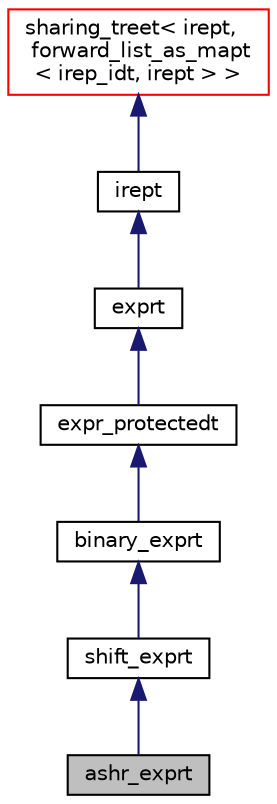 digraph "ashr_exprt"
{
 // LATEX_PDF_SIZE
  bgcolor="transparent";
  edge [fontname="Helvetica",fontsize="10",labelfontname="Helvetica",labelfontsize="10"];
  node [fontname="Helvetica",fontsize="10",shape=record];
  Node1 [label="ashr_exprt",height=0.2,width=0.4,color="black", fillcolor="grey75", style="filled", fontcolor="black",tooltip="Arithmetic right shift."];
  Node2 -> Node1 [dir="back",color="midnightblue",fontsize="10",style="solid",fontname="Helvetica"];
  Node2 [label="shift_exprt",height=0.2,width=0.4,color="black",URL="$classshift__exprt.html",tooltip="A base class for shift and rotate operators."];
  Node3 -> Node2 [dir="back",color="midnightblue",fontsize="10",style="solid",fontname="Helvetica"];
  Node3 [label="binary_exprt",height=0.2,width=0.4,color="black",URL="$classbinary__exprt.html",tooltip="A base class for binary expressions."];
  Node4 -> Node3 [dir="back",color="midnightblue",fontsize="10",style="solid",fontname="Helvetica"];
  Node4 [label="expr_protectedt",height=0.2,width=0.4,color="black",URL="$classexpr__protectedt.html",tooltip="Base class for all expressions."];
  Node5 -> Node4 [dir="back",color="midnightblue",fontsize="10",style="solid",fontname="Helvetica"];
  Node5 [label="exprt",height=0.2,width=0.4,color="black",URL="$classexprt.html",tooltip="Base class for all expressions."];
  Node6 -> Node5 [dir="back",color="midnightblue",fontsize="10",style="solid",fontname="Helvetica"];
  Node6 [label="irept",height=0.2,width=0.4,color="black",URL="$classirept.html",tooltip="There are a large number of kinds of tree structured or tree-like data in CPROVER."];
  Node7 -> Node6 [dir="back",color="midnightblue",fontsize="10",style="solid",fontname="Helvetica"];
  Node7 [label="sharing_treet\< irept,\l forward_list_as_mapt\l\< irep_idt, irept \> \>",height=0.2,width=0.4,color="red",URL="$classsharing__treet.html",tooltip=" "];
}
